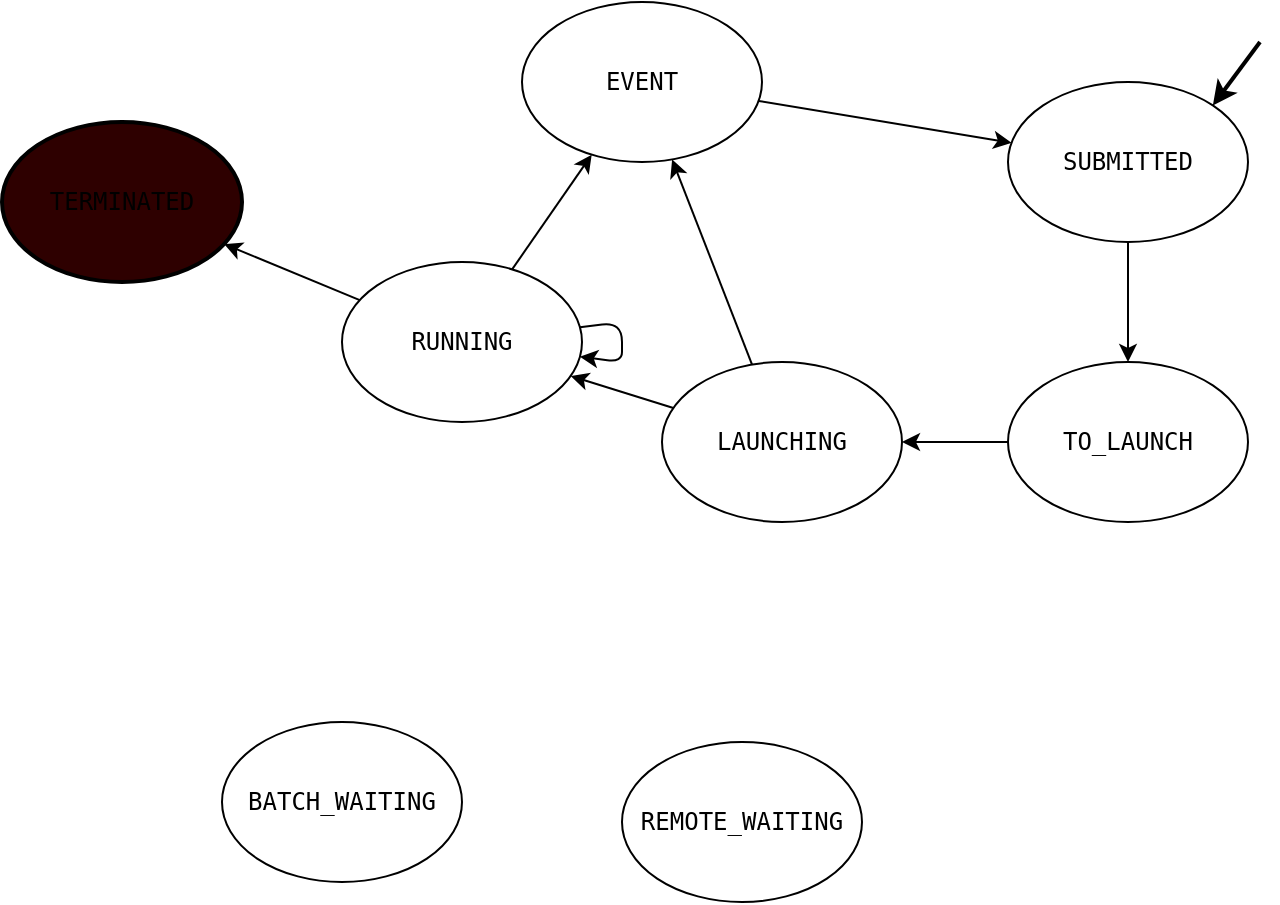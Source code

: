 <mxfile>
    <diagram name="Page-1" id="lX3twSQKGP3NPyZ5zAtj">
        <mxGraphModel dx="1109" dy="795" grid="1" gridSize="10" guides="1" tooltips="1" connect="1" arrows="1" fold="1" page="1" pageScale="1" pageWidth="827" pageHeight="1169" math="0" shadow="0">
            <root>
                <mxCell id="0"/>
                <mxCell id="1" parent="0"/>
                <mxCell id="25" style="edgeStyle=none;html=1;" parent="1" source="LCPyGsaO_YFeMnD2ww-F-5" target="18" edge="1">
                    <mxGeometry relative="1" as="geometry"/>
                </mxCell>
                <mxCell id="LCPyGsaO_YFeMnD2ww-F-5" value="&lt;pre class=&quot;p-code-container p-code-container--block p-code-highlight__code-wrapper&quot;&gt;&lt;code style=&quot;font-family: var(--monaco-monospace-font);&quot;&gt;&lt;span class=&quot;hljs-string&quot;&gt;SUBMITTED&lt;/span&gt;&lt;/code&gt;&lt;/pre&gt;" style="ellipse;whiteSpace=wrap;html=1;" parent="1" vertex="1">
                    <mxGeometry x="553" y="270" width="120" height="80" as="geometry"/>
                </mxCell>
                <mxCell id="LCPyGsaO_YFeMnD2ww-F-13" value="" style="endArrow=classic;html=1;rounded=0;entryX=1;entryY=0;entryDx=0;entryDy=0;strokeWidth=2;" parent="1" target="LCPyGsaO_YFeMnD2ww-F-5" edge="1">
                    <mxGeometry width="50" height="50" relative="1" as="geometry">
                        <mxPoint x="679" y="250" as="sourcePoint"/>
                        <mxPoint x="589" y="170" as="targetPoint"/>
                    </mxGeometry>
                </mxCell>
                <mxCell id="3" value="&lt;pre class=&quot;p-code-container p-code-container--block p-code-highlight__code-wrapper&quot;&gt;&lt;code&gt;&lt;span class=&quot;hljs-string&quot;&gt;TERMINATED&lt;/span&gt;&lt;/code&gt;&lt;/pre&gt;" style="ellipse;whiteSpace=wrap;html=1;strokeWidth=2;fillColor=#2E0000;" parent="1" vertex="1">
                    <mxGeometry x="50" y="290" width="120" height="80" as="geometry"/>
                </mxCell>
                <mxCell id="30" style="edgeStyle=none;html=1;" parent="1" source="17" target="LCPyGsaO_YFeMnD2ww-F-5" edge="1">
                    <mxGeometry relative="1" as="geometry"/>
                </mxCell>
                <mxCell id="17" value="&lt;pre class=&quot;p-code-container p-code-container--block p-code-highlight__code-wrapper&quot;&gt;&lt;code&gt;&lt;span class=&quot;hljs-string&quot;&gt;EVENT&lt;/span&gt;&lt;/code&gt;&lt;/pre&gt;" style="ellipse;whiteSpace=wrap;html=1;strokeWidth=1;" parent="1" vertex="1">
                    <mxGeometry x="310" y="230" width="120" height="80" as="geometry"/>
                </mxCell>
                <mxCell id="26" style="edgeStyle=none;html=1;" parent="1" source="18" target="19" edge="1">
                    <mxGeometry relative="1" as="geometry"/>
                </mxCell>
                <mxCell id="18" value="&lt;pre class=&quot;p-code-container p-code-container--block p-code-highlight__code-wrapper&quot;&gt;&lt;code&gt;&lt;span class=&quot;hljs-string&quot;&gt;TO_LAUNCH&lt;/span&gt;&lt;/code&gt;&lt;/pre&gt;" style="ellipse;whiteSpace=wrap;html=1;strokeWidth=1;" parent="1" vertex="1">
                    <mxGeometry x="553" y="410" width="120" height="80" as="geometry"/>
                </mxCell>
                <mxCell id="27" style="edgeStyle=none;html=1;" parent="1" source="19" target="21" edge="1">
                    <mxGeometry relative="1" as="geometry"/>
                </mxCell>
                <mxCell id="28" style="edgeStyle=none;html=1;" parent="1" source="19" target="17" edge="1">
                    <mxGeometry relative="1" as="geometry"/>
                </mxCell>
                <mxCell id="19" value="&lt;pre class=&quot;p-code-container p-code-container--block p-code-highlight__code-wrapper&quot;&gt;&lt;code&gt;&lt;span class=&quot;hljs-string&quot;&gt;LAUNCHING&lt;/span&gt;&lt;/code&gt;&lt;/pre&gt;" style="ellipse;whiteSpace=wrap;html=1;strokeWidth=1;" parent="1" vertex="1">
                    <mxGeometry x="380" y="410" width="120" height="80" as="geometry"/>
                </mxCell>
                <mxCell id="24" style="edgeStyle=none;html=1;" parent="1" source="21" target="3" edge="1">
                    <mxGeometry relative="1" as="geometry"/>
                </mxCell>
                <mxCell id="29" style="edgeStyle=none;html=1;" parent="1" source="21" target="17" edge="1">
                    <mxGeometry relative="1" as="geometry"/>
                </mxCell>
                <mxCell id="21" value="&lt;pre class=&quot;p-code-container p-code-container--block p-code-highlight__code-wrapper&quot;&gt;&lt;code&gt;&lt;span class=&quot;hljs-string&quot;&gt;RUNNING&lt;/span&gt;&lt;/code&gt;&lt;/pre&gt;" style="ellipse;whiteSpace=wrap;html=1;strokeWidth=1;" parent="1" vertex="1">
                    <mxGeometry x="220" y="360" width="120" height="80" as="geometry"/>
                </mxCell>
                <mxCell id="22" value="&lt;pre class=&quot;p-code-container p-code-container--block p-code-highlight__code-wrapper&quot;&gt;&lt;code&gt;&lt;span class=&quot;hljs-string&quot;&gt;REMOTE_WAITING&lt;/span&gt;&lt;/code&gt;&lt;/pre&gt;" style="ellipse;whiteSpace=wrap;html=1;strokeWidth=1;" parent="1" vertex="1">
                    <mxGeometry x="360" y="600" width="120" height="80" as="geometry"/>
                </mxCell>
                <mxCell id="23" value="&lt;pre class=&quot;p-code-container p-code-container--block p-code-highlight__code-wrapper&quot;&gt;&lt;code&gt;&lt;span class=&quot;hljs-string&quot;&gt;BATCH_WAITING&lt;/span&gt;&lt;/code&gt;&lt;/pre&gt;" style="ellipse;whiteSpace=wrap;html=1;strokeWidth=1;" parent="1" vertex="1">
                    <mxGeometry x="160" y="590" width="120" height="80" as="geometry"/>
                </mxCell>
                <mxCell id="31" style="edgeStyle=none;html=1;" parent="1" source="21" target="21" edge="1">
                    <mxGeometry relative="1" as="geometry"/>
                </mxCell>
            </root>
        </mxGraphModel>
    </diagram>
</mxfile>